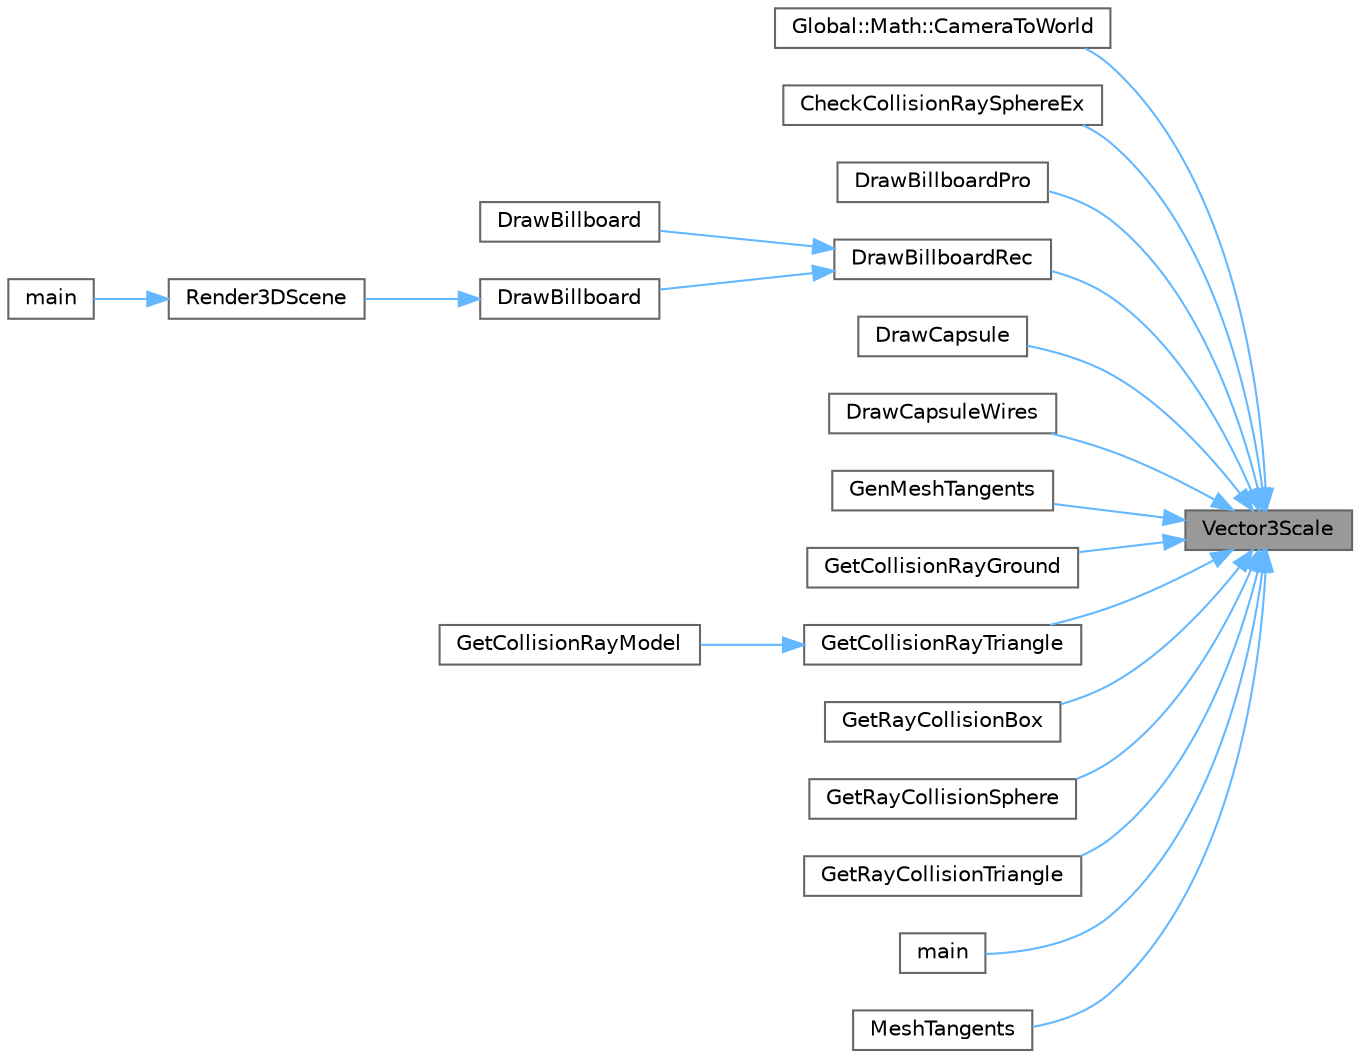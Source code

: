 digraph "Vector3Scale"
{
 // LATEX_PDF_SIZE
  bgcolor="transparent";
  edge [fontname=Helvetica,fontsize=10,labelfontname=Helvetica,labelfontsize=10];
  node [fontname=Helvetica,fontsize=10,shape=box,height=0.2,width=0.4];
  rankdir="RL";
  Node1 [id="Node000001",label="Vector3Scale",height=0.2,width=0.4,color="gray40", fillcolor="grey60", style="filled", fontcolor="black",tooltip=" "];
  Node1 -> Node2 [id="edge39_Node000001_Node000002",dir="back",color="steelblue1",style="solid",tooltip=" "];
  Node2 [id="Node000002",label="Global::Math::CameraToWorld",height=0.2,width=0.4,color="grey40", fillcolor="white", style="filled",URL="$class_global_1_1_math.html#a05dc47d90fdc7114bea2de9db39fcb18",tooltip=" "];
  Node1 -> Node3 [id="edge40_Node000001_Node000003",dir="back",color="steelblue1",style="solid",tooltip=" "];
  Node3 [id="Node000003",label="CheckCollisionRaySphereEx",height=0.2,width=0.4,color="grey40", fillcolor="white", style="filled",URL="$_classes_2lib_2raylib_2src_2models_8c.html#ab7ab4f7377ecc2818b41ab570d498feb",tooltip=" "];
  Node1 -> Node4 [id="edge41_Node000001_Node000004",dir="back",color="steelblue1",style="solid",tooltip=" "];
  Node4 [id="Node000004",label="DrawBillboardPro",height=0.2,width=0.4,color="grey40", fillcolor="white", style="filled",URL="$_old_2_classes_2lib_2rmodels_8c.html#a65a8d3d882dd27491255eda7ddb51df9",tooltip=" "];
  Node1 -> Node5 [id="edge42_Node000001_Node000005",dir="back",color="steelblue1",style="solid",tooltip=" "];
  Node5 [id="Node000005",label="DrawBillboardRec",height=0.2,width=0.4,color="grey40", fillcolor="white", style="filled",URL="$_classes_2lib_2raylib_2src_2models_8c.html#a74498df5d7e379ecfe9d9515d210783f",tooltip=" "];
  Node5 -> Node6 [id="edge43_Node000005_Node000006",dir="back",color="steelblue1",style="solid",tooltip=" "];
  Node6 [id="Node000006",label="DrawBillboard",height=0.2,width=0.4,color="grey40", fillcolor="white", style="filled",URL="$_classes_2lib_2_raylib_erosion_standalone-main_2raylib_2src_2models_8c.html#ae7037e4628c218a129ef41818ba824a5",tooltip=" "];
  Node5 -> Node7 [id="edge44_Node000005_Node000007",dir="back",color="steelblue1",style="solid",tooltip=" "];
  Node7 [id="Node000007",label="DrawBillboard",height=0.2,width=0.4,color="grey40", fillcolor="white", style="filled",URL="$_old_2_classes_2lib_2rmodels_8c.html#a91c826f25f6c8c9dac2a170f2fa9f73e",tooltip=" "];
  Node7 -> Node8 [id="edge45_Node000007_Node000008",dir="back",color="steelblue1",style="solid",tooltip=" "];
  Node8 [id="Node000008",label="Render3DScene",height=0.2,width=0.4,color="grey40", fillcolor="white", style="filled",URL="$_classes_2lib_2_raylib_erosion_standalone-main_2src_2main_8cpp.html#ad86ef8813977cfce37962bc5ceff25b3",tooltip=" "];
  Node8 -> Node9 [id="edge46_Node000008_Node000009",dir="back",color="steelblue1",style="solid",tooltip=" "];
  Node9 [id="Node000009",label="main",height=0.2,width=0.4,color="grey40", fillcolor="white", style="filled",URL="$_classes_2lib_2_raylib_erosion_standalone-main_2src_2main_8cpp.html#a840291bc02cba5474a4cb46a9b9566fe",tooltip=" "];
  Node1 -> Node10 [id="edge47_Node000001_Node000010",dir="back",color="steelblue1",style="solid",tooltip=" "];
  Node10 [id="Node000010",label="DrawCapsule",height=0.2,width=0.4,color="grey40", fillcolor="white", style="filled",URL="$_old_2_classes_2lib_2rmodels_8c.html#a48ecc513d0e28cb0d6d45ae9d2c6f46a",tooltip=" "];
  Node1 -> Node11 [id="edge48_Node000001_Node000011",dir="back",color="steelblue1",style="solid",tooltip=" "];
  Node11 [id="Node000011",label="DrawCapsuleWires",height=0.2,width=0.4,color="grey40", fillcolor="white", style="filled",URL="$_old_2_classes_2lib_2rmodels_8c.html#a380ffff864750df3f0bed0514939168e",tooltip=" "];
  Node1 -> Node12 [id="edge49_Node000001_Node000012",dir="back",color="steelblue1",style="solid",tooltip=" "];
  Node12 [id="Node000012",label="GenMeshTangents",height=0.2,width=0.4,color="grey40", fillcolor="white", style="filled",URL="$_old_2_classes_2lib_2rmodels_8c.html#a365d3734e6f1176b1ff7b0b4d2abcdf7",tooltip=" "];
  Node1 -> Node13 [id="edge50_Node000001_Node000013",dir="back",color="steelblue1",style="solid",tooltip=" "];
  Node13 [id="Node000013",label="GetCollisionRayGround",height=0.2,width=0.4,color="grey40", fillcolor="white", style="filled",URL="$_classes_2lib_2raylib_2src_2models_8c.html#aa89f076d3db8b0d3b55089f43791ec83",tooltip=" "];
  Node1 -> Node14 [id="edge51_Node000001_Node000014",dir="back",color="steelblue1",style="solid",tooltip=" "];
  Node14 [id="Node000014",label="GetCollisionRayTriangle",height=0.2,width=0.4,color="grey40", fillcolor="white", style="filled",URL="$_classes_2lib_2raylib_2src_2models_8c.html#a7b6562f9ba9d8305d21f7c4d25890686",tooltip=" "];
  Node14 -> Node15 [id="edge52_Node000014_Node000015",dir="back",color="steelblue1",style="solid",tooltip=" "];
  Node15 [id="Node000015",label="GetCollisionRayModel",height=0.2,width=0.4,color="grey40", fillcolor="white", style="filled",URL="$_classes_2lib_2raylib_2src_2models_8c.html#acbfd8b5e130b84ce9c498201c6b88094",tooltip=" "];
  Node1 -> Node16 [id="edge53_Node000001_Node000016",dir="back",color="steelblue1",style="solid",tooltip=" "];
  Node16 [id="Node000016",label="GetRayCollisionBox",height=0.2,width=0.4,color="grey40", fillcolor="white", style="filled",URL="$_old_2_classes_2lib_2rmodels_8c.html#acabd008aee6055b0a54d5cb476c4da08",tooltip=" "];
  Node1 -> Node17 [id="edge54_Node000001_Node000017",dir="back",color="steelblue1",style="solid",tooltip=" "];
  Node17 [id="Node000017",label="GetRayCollisionSphere",height=0.2,width=0.4,color="grey40", fillcolor="white", style="filled",URL="$_old_2_classes_2lib_2rmodels_8c.html#a7f5f8d44263f0503b15014dc41765be1",tooltip=" "];
  Node1 -> Node18 [id="edge55_Node000001_Node000018",dir="back",color="steelblue1",style="solid",tooltip=" "];
  Node18 [id="Node000018",label="GetRayCollisionTriangle",height=0.2,width=0.4,color="grey40", fillcolor="white", style="filled",URL="$_old_2_classes_2lib_2rmodels_8c.html#a38d1ae868b9d896f92a0fc2a4fcbb146",tooltip=" "];
  Node1 -> Node19 [id="edge56_Node000001_Node000019",dir="back",color="steelblue1",style="solid",tooltip=" "];
  Node19 [id="Node000019",label="main",height=0.2,width=0.4,color="grey40", fillcolor="white", style="filled",URL="$test_8cpp.html#a840291bc02cba5474a4cb46a9b9566fe",tooltip=" "];
  Node1 -> Node20 [id="edge57_Node000001_Node000020",dir="back",color="steelblue1",style="solid",tooltip=" "];
  Node20 [id="Node000020",label="MeshTangents",height=0.2,width=0.4,color="grey40", fillcolor="white", style="filled",URL="$_classes_2lib_2raylib_2src_2models_8c.html#ace770445afacef9785621c28d9d11790",tooltip=" "];
}

